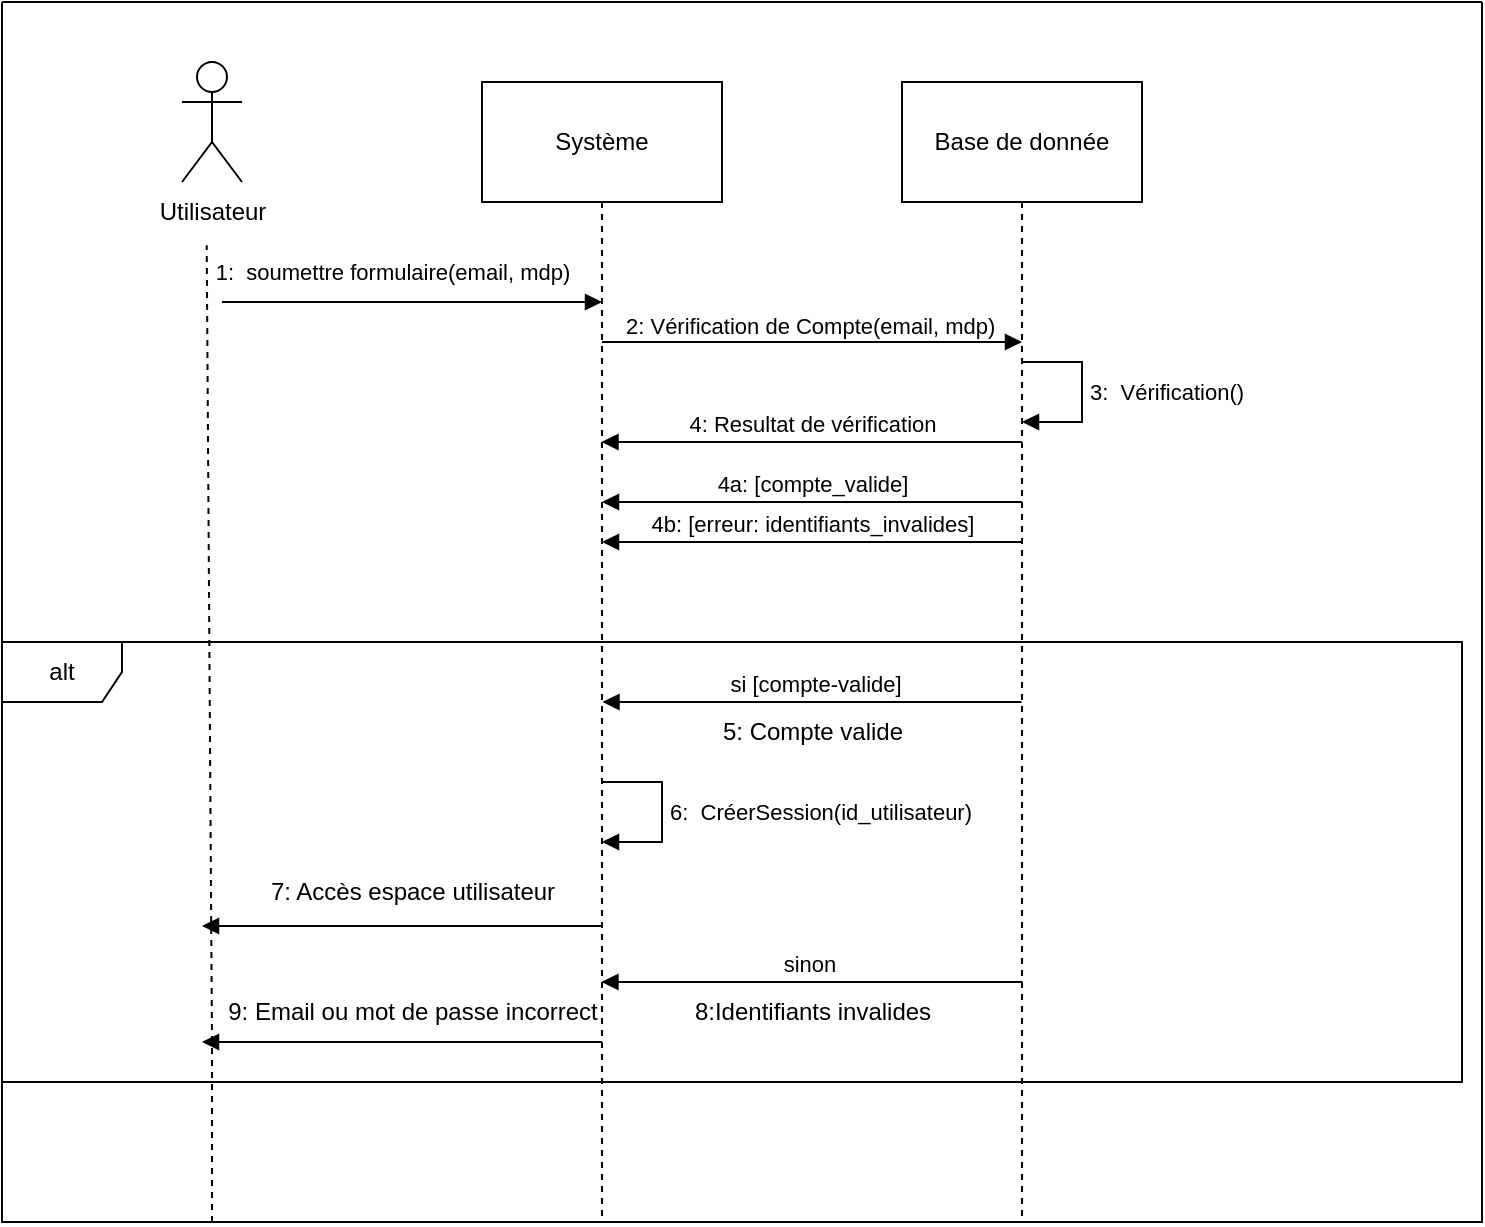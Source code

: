 <mxfile version="26.2.3">
  <diagram name="Page-1" id="2YBvvXClWsGukQMizWep">
    <mxGraphModel dx="1275" dy="570" grid="1" gridSize="10" guides="1" tooltips="1" connect="1" arrows="1" fold="1" page="1" pageScale="1" pageWidth="850" pageHeight="1100" math="0" shadow="0">
      <root>
        <mxCell id="0" />
        <mxCell id="1" parent="0" />
        <mxCell id="dc0nqa92FMbY49DklVH1-14" value="" style="swimlane;startSize=0;" parent="1" vertex="1">
          <mxGeometry x="70" y="30" width="740" height="610" as="geometry">
            <mxRectangle x="80" y="30" width="50" height="40" as="alternateBounds" />
          </mxGeometry>
        </mxCell>
        <mxCell id="dc0nqa92FMbY49DklVH1-15" value="Utilisateur" style="text;html=1;align=center;verticalAlign=middle;resizable=0;points=[];autosize=1;strokeColor=none;fillColor=none;" parent="dc0nqa92FMbY49DklVH1-14" vertex="1">
          <mxGeometry x="65" y="90" width="80" height="30" as="geometry" />
        </mxCell>
        <mxCell id="dc0nqa92FMbY49DklVH1-20" value="" style="endArrow=none;dashed=1;html=1;rounded=0;entryX=0.467;entryY=1.056;entryDx=0;entryDy=0;entryPerimeter=0;" parent="dc0nqa92FMbY49DklVH1-14" target="dc0nqa92FMbY49DklVH1-15" edge="1">
          <mxGeometry width="50" height="50" relative="1" as="geometry">
            <mxPoint x="105" y="610" as="sourcePoint" />
            <mxPoint x="223.22" y="150" as="targetPoint" />
            <Array as="points">
              <mxPoint x="105" y="520" />
            </Array>
          </mxGeometry>
        </mxCell>
        <mxCell id="dc0nqa92FMbY49DklVH1-21" value="" style="shape=umlActor;verticalLabelPosition=bottom;verticalAlign=top;html=1;outlineConnect=0;" parent="dc0nqa92FMbY49DklVH1-14" vertex="1">
          <mxGeometry x="90" y="30" width="30" height="60" as="geometry" />
        </mxCell>
        <mxCell id="JqO3XtMDO4aosh0jrj5c-3" value="" style="endArrow=block;endFill=1;html=1;edgeStyle=orthogonalEdgeStyle;align=left;verticalAlign=top;rounded=0;" edge="1" parent="dc0nqa92FMbY49DklVH1-14">
          <mxGeometry x="-1" relative="1" as="geometry">
            <mxPoint x="300" y="170" as="sourcePoint" />
            <mxPoint x="510" y="170" as="targetPoint" />
          </mxGeometry>
        </mxCell>
        <mxCell id="JqO3XtMDO4aosh0jrj5c-4" value="2: Vérification de Compte(email, mdp)" style="edgeLabel;resizable=0;html=1;align=left;verticalAlign=bottom;" connectable="0" vertex="1" parent="JqO3XtMDO4aosh0jrj5c-3">
          <mxGeometry x="-1" relative="1" as="geometry">
            <mxPoint x="10" as="offset" />
          </mxGeometry>
        </mxCell>
        <mxCell id="JqO3XtMDO4aosh0jrj5c-10" value="4: Resultat de vérification" style="html=1;verticalAlign=bottom;endArrow=block;curved=0;rounded=0;" edge="1" parent="dc0nqa92FMbY49DklVH1-14">
          <mxGeometry relative="1" as="geometry">
            <mxPoint x="510" y="220" as="sourcePoint" />
            <mxPoint x="299.759" y="220" as="targetPoint" />
          </mxGeometry>
        </mxCell>
        <mxCell id="JqO3XtMDO4aosh0jrj5c-13" value="4b: [erreur: identifiants_invalides]" style="html=1;verticalAlign=bottom;endArrow=block;curved=0;rounded=0;" edge="1" parent="dc0nqa92FMbY49DklVH1-14">
          <mxGeometry relative="1" as="geometry">
            <mxPoint x="510" y="270" as="sourcePoint" />
            <mxPoint x="300" y="270" as="targetPoint" />
          </mxGeometry>
        </mxCell>
        <mxCell id="JqO3XtMDO4aosh0jrj5c-12" value="4a: [compte_valide]" style="html=1;verticalAlign=bottom;endArrow=block;curved=0;rounded=0;" edge="1" parent="dc0nqa92FMbY49DklVH1-14">
          <mxGeometry relative="1" as="geometry">
            <mxPoint x="510" y="250" as="sourcePoint" />
            <mxPoint x="300" y="250" as="targetPoint" />
          </mxGeometry>
        </mxCell>
        <mxCell id="dc0nqa92FMbY49DklVH1-11" value="Base de donnée" style="shape=umlLifeline;perimeter=lifelinePerimeter;whiteSpace=wrap;html=1;container=1;dropTarget=0;collapsible=0;recursiveResize=0;outlineConnect=0;portConstraint=eastwest;newEdgeStyle={&quot;curved&quot;:0,&quot;rounded&quot;:0};size=60;" parent="dc0nqa92FMbY49DklVH1-14" vertex="1">
          <mxGeometry x="450" y="40" width="120" height="570" as="geometry" />
        </mxCell>
        <mxCell id="dc0nqa92FMbY49DklVH1-12" value="Système" style="shape=umlLifeline;perimeter=lifelinePerimeter;whiteSpace=wrap;html=1;container=1;dropTarget=0;collapsible=0;recursiveResize=0;outlineConnect=0;portConstraint=eastwest;newEdgeStyle={&quot;curved&quot;:0,&quot;rounded&quot;:0};size=60;" parent="dc0nqa92FMbY49DklVH1-14" vertex="1">
          <mxGeometry x="240" y="40" width="120" height="570" as="geometry" />
        </mxCell>
        <mxCell id="JqO3XtMDO4aosh0jrj5c-15" value="alt" style="shape=umlFrame;whiteSpace=wrap;html=1;pointerEvents=0;" vertex="1" parent="dc0nqa92FMbY49DklVH1-14">
          <mxGeometry y="320" width="730" height="220" as="geometry" />
        </mxCell>
        <mxCell id="JqO3XtMDO4aosh0jrj5c-17" value="&amp;nbsp;si [compte-valide]" style="html=1;verticalAlign=bottom;endArrow=block;curved=0;rounded=0;" edge="1" parent="dc0nqa92FMbY49DklVH1-14">
          <mxGeometry relative="1" as="geometry">
            <mxPoint x="509.75" y="350" as="sourcePoint" />
            <mxPoint x="300.25" y="350" as="targetPoint" />
          </mxGeometry>
        </mxCell>
        <mxCell id="JqO3XtMDO4aosh0jrj5c-19" value="6:&amp;nbsp;&amp;nbsp;CréerSession(id_utilisateur)" style="html=1;align=left;spacingLeft=2;endArrow=block;rounded=0;edgeStyle=orthogonalEdgeStyle;curved=0;rounded=0;" edge="1" parent="dc0nqa92FMbY49DklVH1-14">
          <mxGeometry relative="1" as="geometry">
            <mxPoint x="300" y="390" as="sourcePoint" />
            <Array as="points">
              <mxPoint x="330" y="420" />
            </Array>
            <mxPoint x="300" y="420" as="targetPoint" />
          </mxGeometry>
        </mxCell>
        <mxCell id="JqO3XtMDO4aosh0jrj5c-22" value="sinon&amp;nbsp;" style="html=1;verticalAlign=bottom;endArrow=block;curved=0;rounded=0;" edge="1" parent="dc0nqa92FMbY49DklVH1-14">
          <mxGeometry relative="1" as="geometry">
            <mxPoint x="510.28" y="490" as="sourcePoint" />
            <mxPoint x="299.727" y="490" as="targetPoint" />
          </mxGeometry>
        </mxCell>
        <mxCell id="JqO3XtMDO4aosh0jrj5c-23" value="3:&amp;nbsp;&amp;nbsp;Vérification()" style="html=1;align=left;spacingLeft=2;endArrow=block;rounded=0;edgeStyle=orthogonalEdgeStyle;curved=0;rounded=0;" edge="1" parent="dc0nqa92FMbY49DklVH1-14">
          <mxGeometry relative="1" as="geometry">
            <mxPoint x="510" y="180" as="sourcePoint" />
            <Array as="points">
              <mxPoint x="540" y="210" />
            </Array>
            <mxPoint x="510" y="210" as="targetPoint" />
          </mxGeometry>
        </mxCell>
        <mxCell id="JqO3XtMDO4aosh0jrj5c-25" value="5: Compte valide" style="text;html=1;align=center;verticalAlign=middle;resizable=0;points=[];autosize=1;strokeColor=none;fillColor=none;" vertex="1" parent="dc0nqa92FMbY49DklVH1-14">
          <mxGeometry x="350" y="350" width="110" height="30" as="geometry" />
        </mxCell>
        <mxCell id="JqO3XtMDO4aosh0jrj5c-26" value="9: Email ou mot de passe incorrect" style="text;html=1;align=center;verticalAlign=middle;resizable=0;points=[];autosize=1;strokeColor=none;fillColor=none;" vertex="1" parent="dc0nqa92FMbY49DklVH1-14">
          <mxGeometry x="100" y="490" width="210" height="30" as="geometry" />
        </mxCell>
        <mxCell id="JqO3XtMDO4aosh0jrj5c-29" value="" style="html=1;verticalAlign=bottom;endArrow=block;curved=0;rounded=0;" edge="1" parent="dc0nqa92FMbY49DklVH1-14" source="dc0nqa92FMbY49DklVH1-12">
          <mxGeometry relative="1" as="geometry">
            <mxPoint x="300" y="460" as="sourcePoint" />
            <mxPoint x="100" y="462" as="targetPoint" />
          </mxGeometry>
        </mxCell>
        <mxCell id="JqO3XtMDO4aosh0jrj5c-30" value="7: Accès espace utilisateur" style="text;html=1;align=center;verticalAlign=middle;resizable=0;points=[];autosize=1;strokeColor=none;fillColor=none;" vertex="1" parent="dc0nqa92FMbY49DklVH1-14">
          <mxGeometry x="120" y="430" width="170" height="30" as="geometry" />
        </mxCell>
        <mxCell id="JqO3XtMDO4aosh0jrj5c-31" value="" style="html=1;verticalAlign=bottom;endArrow=block;curved=0;rounded=0;" edge="1" parent="dc0nqa92FMbY49DklVH1-14">
          <mxGeometry relative="1" as="geometry">
            <mxPoint x="300" y="520" as="sourcePoint" />
            <mxPoint x="100" y="520" as="targetPoint" />
          </mxGeometry>
        </mxCell>
        <mxCell id="JqO3XtMDO4aosh0jrj5c-34" value="8:Identifiants invalides" style="text;html=1;align=center;verticalAlign=middle;resizable=0;points=[];autosize=1;strokeColor=none;fillColor=none;" vertex="1" parent="dc0nqa92FMbY49DklVH1-14">
          <mxGeometry x="335" y="490" width="140" height="30" as="geometry" />
        </mxCell>
        <mxCell id="JqO3XtMDO4aosh0jrj5c-50" value="" style="endArrow=block;endFill=1;html=1;edgeStyle=orthogonalEdgeStyle;align=left;verticalAlign=top;rounded=0;entryX=0.5;entryY=0.183;entryDx=0;entryDy=0;entryPerimeter=0;" edge="1" parent="dc0nqa92FMbY49DklVH1-14">
          <mxGeometry x="-1" relative="1" as="geometry">
            <mxPoint x="110" y="150" as="sourcePoint" />
            <mxPoint x="300" y="150" as="targetPoint" />
          </mxGeometry>
        </mxCell>
        <mxCell id="JqO3XtMDO4aosh0jrj5c-44" value="&lt;span style=&quot;font-size: 11px; text-align: left; background-color: rgb(255, 255, 255);&quot;&gt;1:&amp;nbsp;&amp;nbsp;soumettre formulaire(email, mdp)&lt;/span&gt;" style="text;html=1;align=center;verticalAlign=middle;resizable=0;points=[];autosize=1;strokeColor=none;fillColor=none;" vertex="1" parent="dc0nqa92FMbY49DklVH1-14">
          <mxGeometry x="95" y="120" width="200" height="30" as="geometry" />
        </mxCell>
      </root>
    </mxGraphModel>
  </diagram>
</mxfile>
